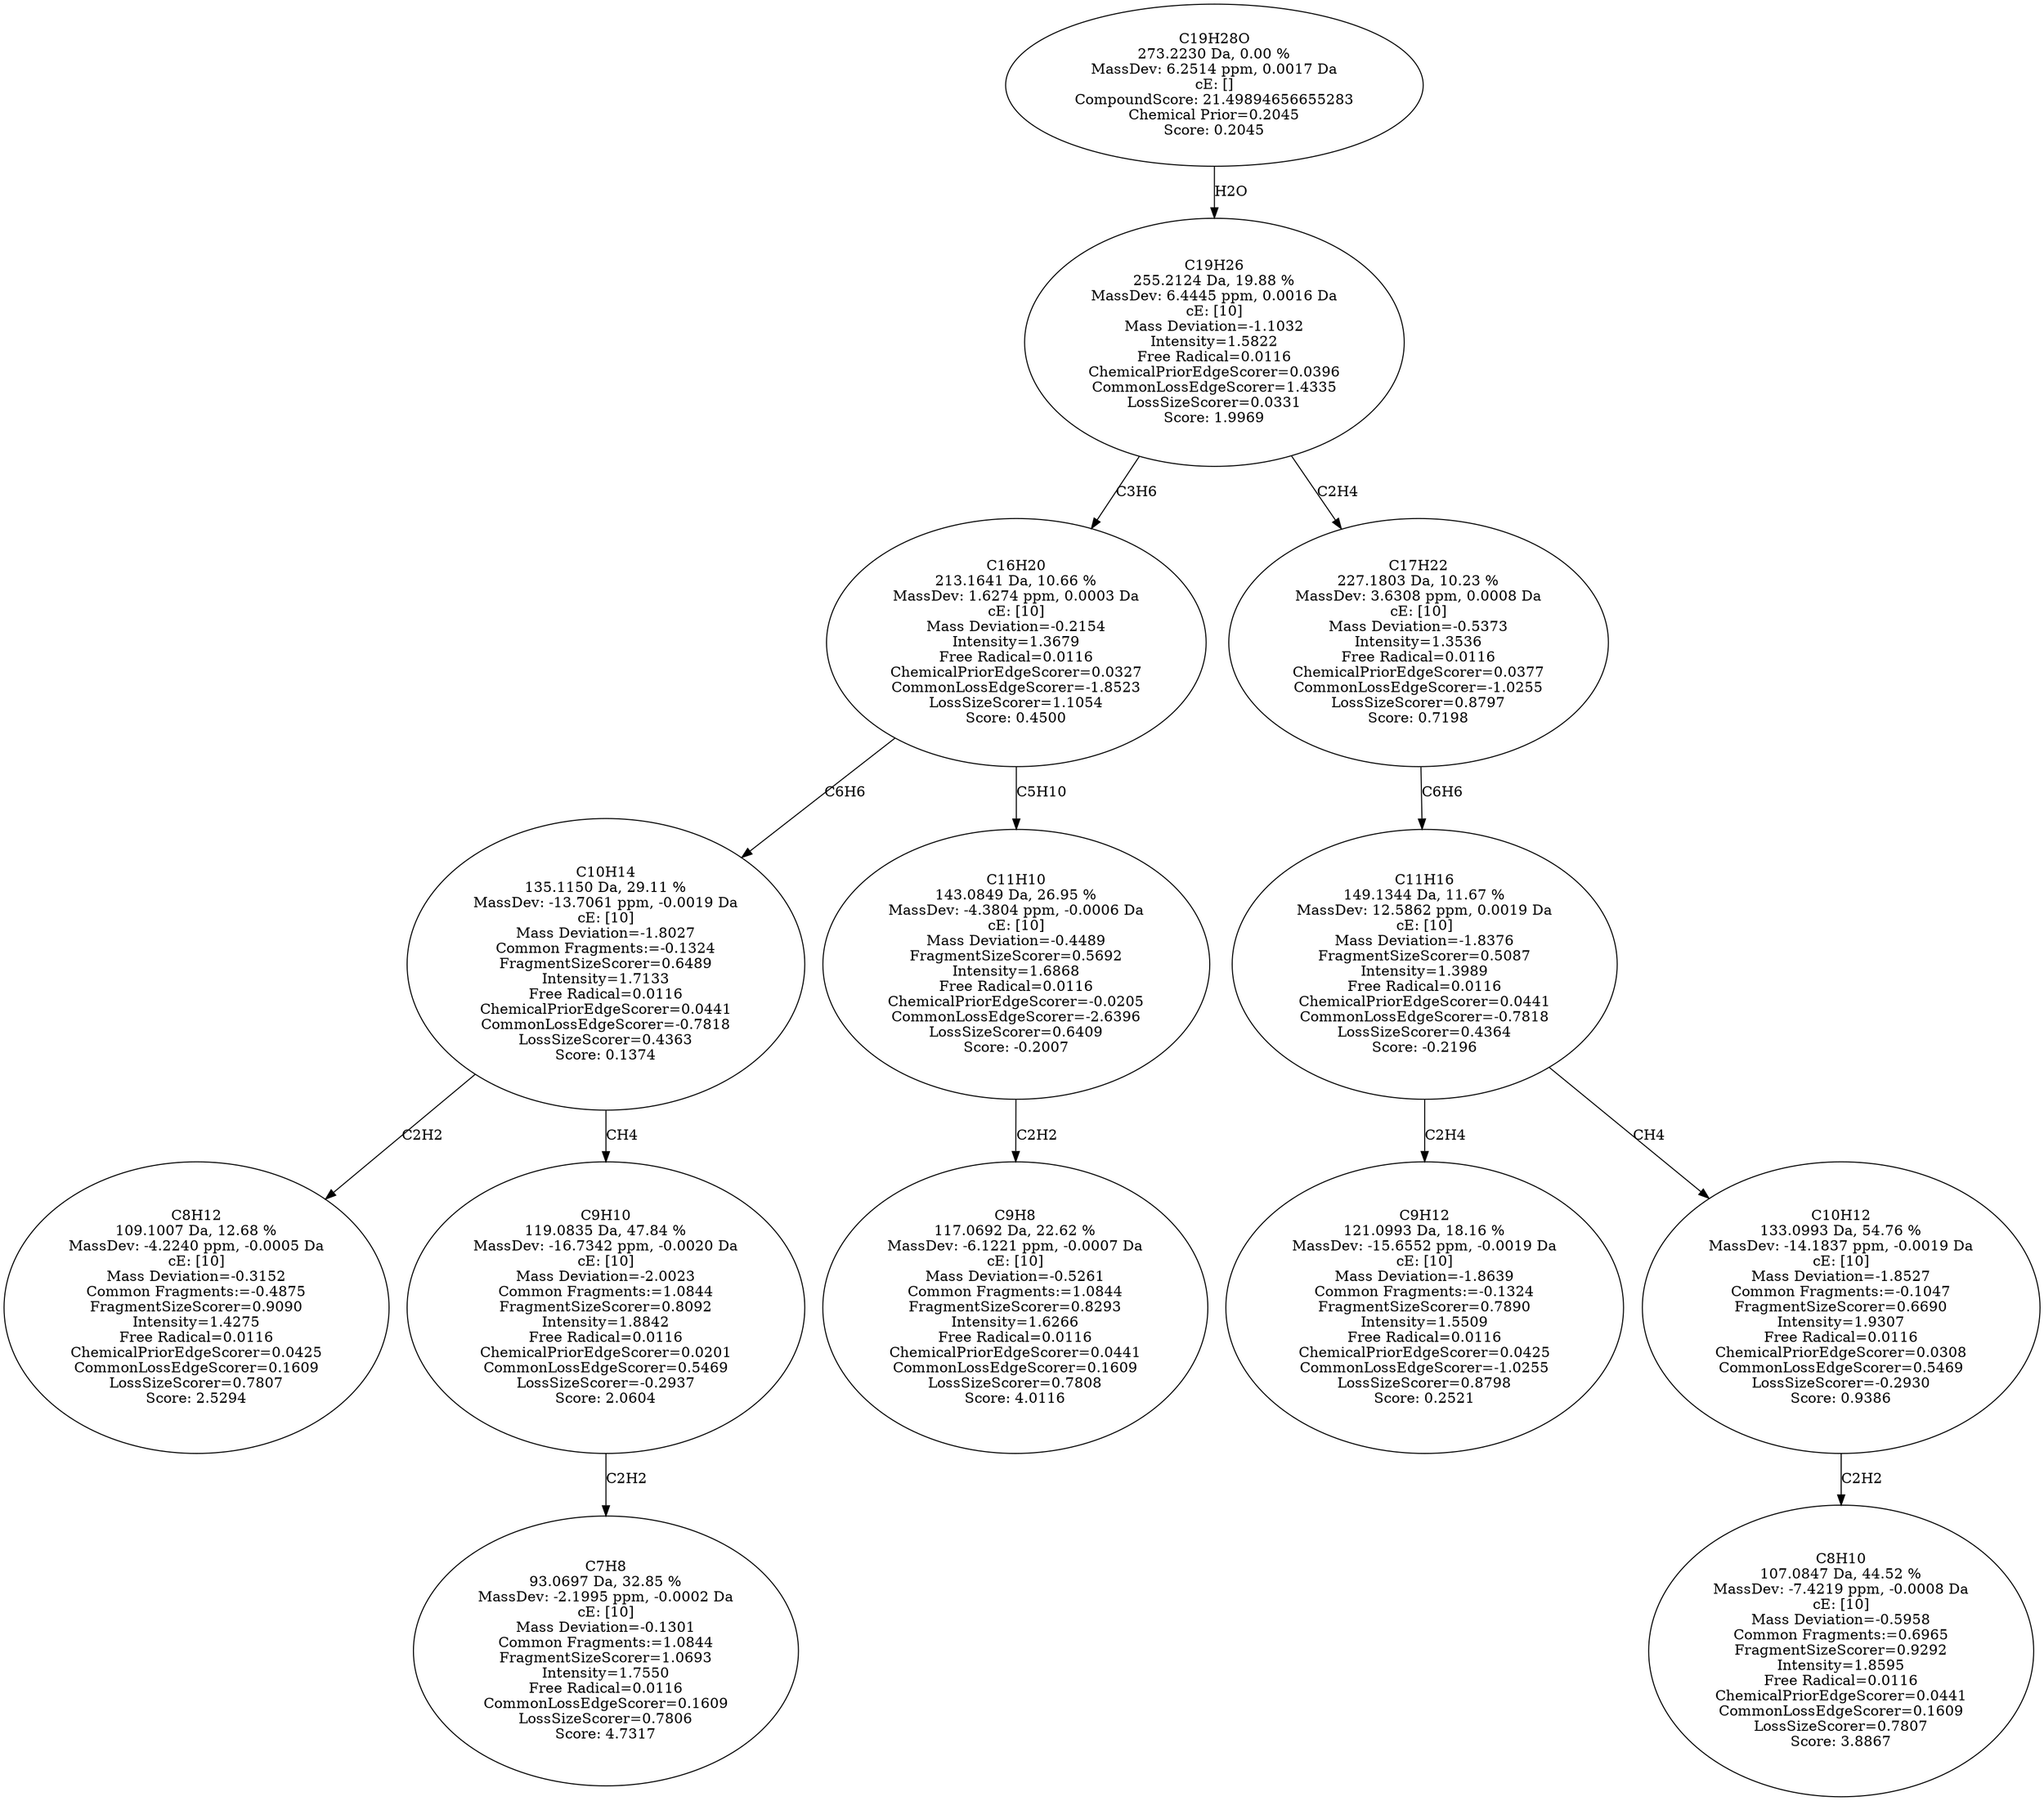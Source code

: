 strict digraph {
v1 [label="C8H12\n109.1007 Da, 12.68 %\nMassDev: -4.2240 ppm, -0.0005 Da\ncE: [10]\nMass Deviation=-0.3152\nCommon Fragments:=-0.4875\nFragmentSizeScorer=0.9090\nIntensity=1.4275\nFree Radical=0.0116\nChemicalPriorEdgeScorer=0.0425\nCommonLossEdgeScorer=0.1609\nLossSizeScorer=0.7807\nScore: 2.5294"];
v2 [label="C7H8\n93.0697 Da, 32.85 %\nMassDev: -2.1995 ppm, -0.0002 Da\ncE: [10]\nMass Deviation=-0.1301\nCommon Fragments:=1.0844\nFragmentSizeScorer=1.0693\nIntensity=1.7550\nFree Radical=0.0116\nCommonLossEdgeScorer=0.1609\nLossSizeScorer=0.7806\nScore: 4.7317"];
v3 [label="C9H10\n119.0835 Da, 47.84 %\nMassDev: -16.7342 ppm, -0.0020 Da\ncE: [10]\nMass Deviation=-2.0023\nCommon Fragments:=1.0844\nFragmentSizeScorer=0.8092\nIntensity=1.8842\nFree Radical=0.0116\nChemicalPriorEdgeScorer=0.0201\nCommonLossEdgeScorer=0.5469\nLossSizeScorer=-0.2937\nScore: 2.0604"];
v4 [label="C10H14\n135.1150 Da, 29.11 %\nMassDev: -13.7061 ppm, -0.0019 Da\ncE: [10]\nMass Deviation=-1.8027\nCommon Fragments:=-0.1324\nFragmentSizeScorer=0.6489\nIntensity=1.7133\nFree Radical=0.0116\nChemicalPriorEdgeScorer=0.0441\nCommonLossEdgeScorer=-0.7818\nLossSizeScorer=0.4363\nScore: 0.1374"];
v5 [label="C9H8\n117.0692 Da, 22.62 %\nMassDev: -6.1221 ppm, -0.0007 Da\ncE: [10]\nMass Deviation=-0.5261\nCommon Fragments:=1.0844\nFragmentSizeScorer=0.8293\nIntensity=1.6266\nFree Radical=0.0116\nChemicalPriorEdgeScorer=0.0441\nCommonLossEdgeScorer=0.1609\nLossSizeScorer=0.7808\nScore: 4.0116"];
v6 [label="C11H10\n143.0849 Da, 26.95 %\nMassDev: -4.3804 ppm, -0.0006 Da\ncE: [10]\nMass Deviation=-0.4489\nFragmentSizeScorer=0.5692\nIntensity=1.6868\nFree Radical=0.0116\nChemicalPriorEdgeScorer=-0.0205\nCommonLossEdgeScorer=-2.6396\nLossSizeScorer=0.6409\nScore: -0.2007"];
v7 [label="C16H20\n213.1641 Da, 10.66 %\nMassDev: 1.6274 ppm, 0.0003 Da\ncE: [10]\nMass Deviation=-0.2154\nIntensity=1.3679\nFree Radical=0.0116\nChemicalPriorEdgeScorer=0.0327\nCommonLossEdgeScorer=-1.8523\nLossSizeScorer=1.1054\nScore: 0.4500"];
v8 [label="C9H12\n121.0993 Da, 18.16 %\nMassDev: -15.6552 ppm, -0.0019 Da\ncE: [10]\nMass Deviation=-1.8639\nCommon Fragments:=-0.1324\nFragmentSizeScorer=0.7890\nIntensity=1.5509\nFree Radical=0.0116\nChemicalPriorEdgeScorer=0.0425\nCommonLossEdgeScorer=-1.0255\nLossSizeScorer=0.8798\nScore: 0.2521"];
v9 [label="C8H10\n107.0847 Da, 44.52 %\nMassDev: -7.4219 ppm, -0.0008 Da\ncE: [10]\nMass Deviation=-0.5958\nCommon Fragments:=0.6965\nFragmentSizeScorer=0.9292\nIntensity=1.8595\nFree Radical=0.0116\nChemicalPriorEdgeScorer=0.0441\nCommonLossEdgeScorer=0.1609\nLossSizeScorer=0.7807\nScore: 3.8867"];
v10 [label="C10H12\n133.0993 Da, 54.76 %\nMassDev: -14.1837 ppm, -0.0019 Da\ncE: [10]\nMass Deviation=-1.8527\nCommon Fragments:=-0.1047\nFragmentSizeScorer=0.6690\nIntensity=1.9307\nFree Radical=0.0116\nChemicalPriorEdgeScorer=0.0308\nCommonLossEdgeScorer=0.5469\nLossSizeScorer=-0.2930\nScore: 0.9386"];
v11 [label="C11H16\n149.1344 Da, 11.67 %\nMassDev: 12.5862 ppm, 0.0019 Da\ncE: [10]\nMass Deviation=-1.8376\nFragmentSizeScorer=0.5087\nIntensity=1.3989\nFree Radical=0.0116\nChemicalPriorEdgeScorer=0.0441\nCommonLossEdgeScorer=-0.7818\nLossSizeScorer=0.4364\nScore: -0.2196"];
v12 [label="C17H22\n227.1803 Da, 10.23 %\nMassDev: 3.6308 ppm, 0.0008 Da\ncE: [10]\nMass Deviation=-0.5373\nIntensity=1.3536\nFree Radical=0.0116\nChemicalPriorEdgeScorer=0.0377\nCommonLossEdgeScorer=-1.0255\nLossSizeScorer=0.8797\nScore: 0.7198"];
v13 [label="C19H26\n255.2124 Da, 19.88 %\nMassDev: 6.4445 ppm, 0.0016 Da\ncE: [10]\nMass Deviation=-1.1032\nIntensity=1.5822\nFree Radical=0.0116\nChemicalPriorEdgeScorer=0.0396\nCommonLossEdgeScorer=1.4335\nLossSizeScorer=0.0331\nScore: 1.9969"];
v14 [label="C19H28O\n273.2230 Da, 0.00 %\nMassDev: 6.2514 ppm, 0.0017 Da\ncE: []\nCompoundScore: 21.49894656655283\nChemical Prior=0.2045\nScore: 0.2045"];
v4 -> v1 [label="C2H2"];
v3 -> v2 [label="C2H2"];
v4 -> v3 [label="CH4"];
v7 -> v4 [label="C6H6"];
v6 -> v5 [label="C2H2"];
v7 -> v6 [label="C5H10"];
v13 -> v7 [label="C3H6"];
v11 -> v8 [label="C2H4"];
v10 -> v9 [label="C2H2"];
v11 -> v10 [label="CH4"];
v12 -> v11 [label="C6H6"];
v13 -> v12 [label="C2H4"];
v14 -> v13 [label="H2O"];
}